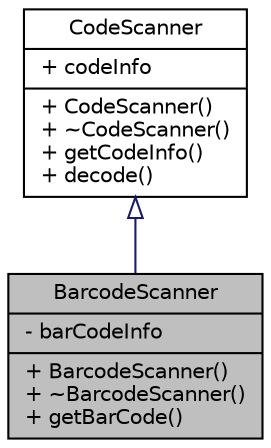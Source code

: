 digraph "BarcodeScanner"
{
 // INTERACTIVE_SVG=YES
  edge [fontname="Helvetica",fontsize="10",labelfontname="Helvetica",labelfontsize="10"];
  node [fontname="Helvetica",fontsize="10",shape=record];
  Node1 [label="{BarcodeScanner\n|- barCodeInfo\l|+ BarcodeScanner()\l+ ~BarcodeScanner()\l+ getBarCode()\l}",height=0.2,width=0.4,color="black", fillcolor="grey75", style="filled", fontcolor="black"];
  Node2 -> Node1 [dir="back",color="midnightblue",fontsize="10",style="solid",arrowtail="onormal"];
  Node2 [label="{CodeScanner\n|+ codeInfo\l|+ CodeScanner()\l+ ~CodeScanner()\l+ getCodeInfo()\l+ decode()\l}",height=0.2,width=0.4,color="black", fillcolor="white", style="filled",URL="$class_code_scanner.html",tooltip="Class that contains the precedures of finding the position of code and decoding the code..."];
}
